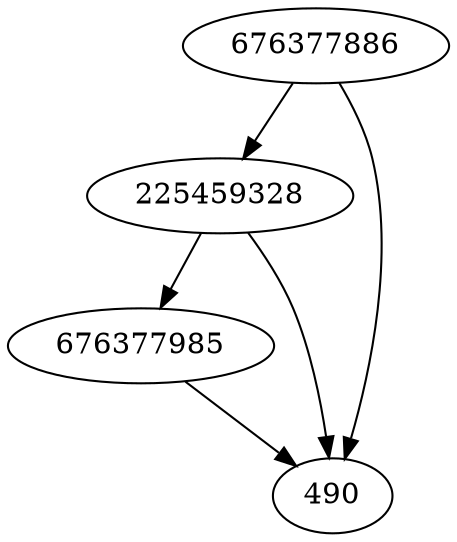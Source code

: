 strict digraph  {
225459328;
676377985;
490;
676377886;
225459328 -> 490;
225459328 -> 676377985;
676377985 -> 490;
676377886 -> 490;
676377886 -> 225459328;
}

